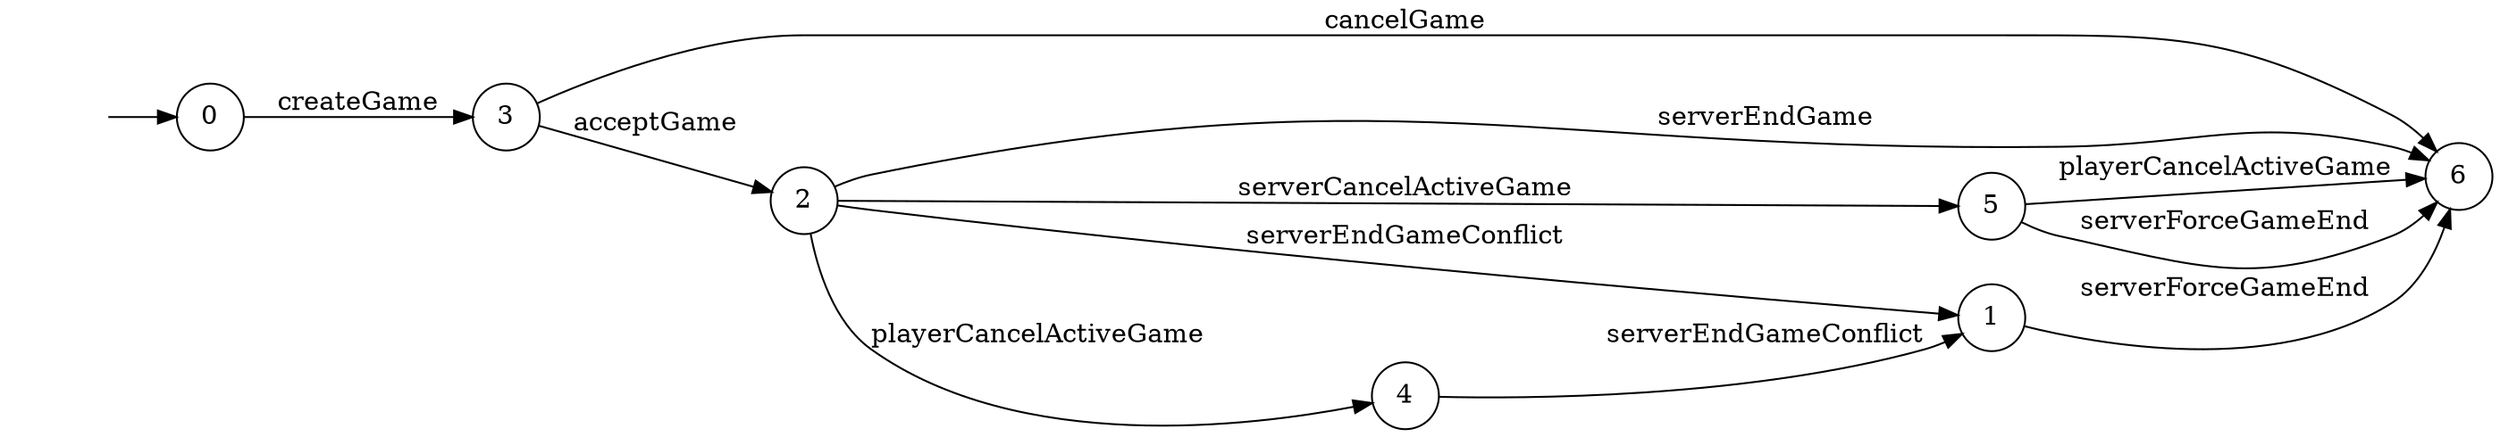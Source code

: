 digraph "./InvConPlus/Dapp-Automata-data/result//gamechannel-fix/0xC95D227a1CF92b6FD156265AA8A3cA7c7DE0F28e/GameChannel/FSM-9" {
	graph [rankdir=LR]
	"" [label="" shape=plaintext]
	3 [label=3 shape=circle]
	6 [label=6 shape=circle]
	5 [label=5 shape=circle]
	0 [label=0 shape=circle]
	1 [label=1 shape=circle]
	2 [label=2 shape=circle]
	4 [label=4 shape=circle]
	"" -> 0 [label=""]
	0 -> 3 [label=createGame]
	3 -> 6 [label=cancelGame]
	3 -> 2 [label=acceptGame]
	2 -> 6 [label=serverEndGame]
	2 -> 4 [label=playerCancelActiveGame]
	2 -> 5 [label=serverCancelActiveGame]
	2 -> 1 [label=serverEndGameConflict]
	1 -> 6 [label=serverForceGameEnd]
	5 -> 6 [label=playerCancelActiveGame]
	5 -> 6 [label=serverForceGameEnd]
	4 -> 1 [label=serverEndGameConflict]
}
